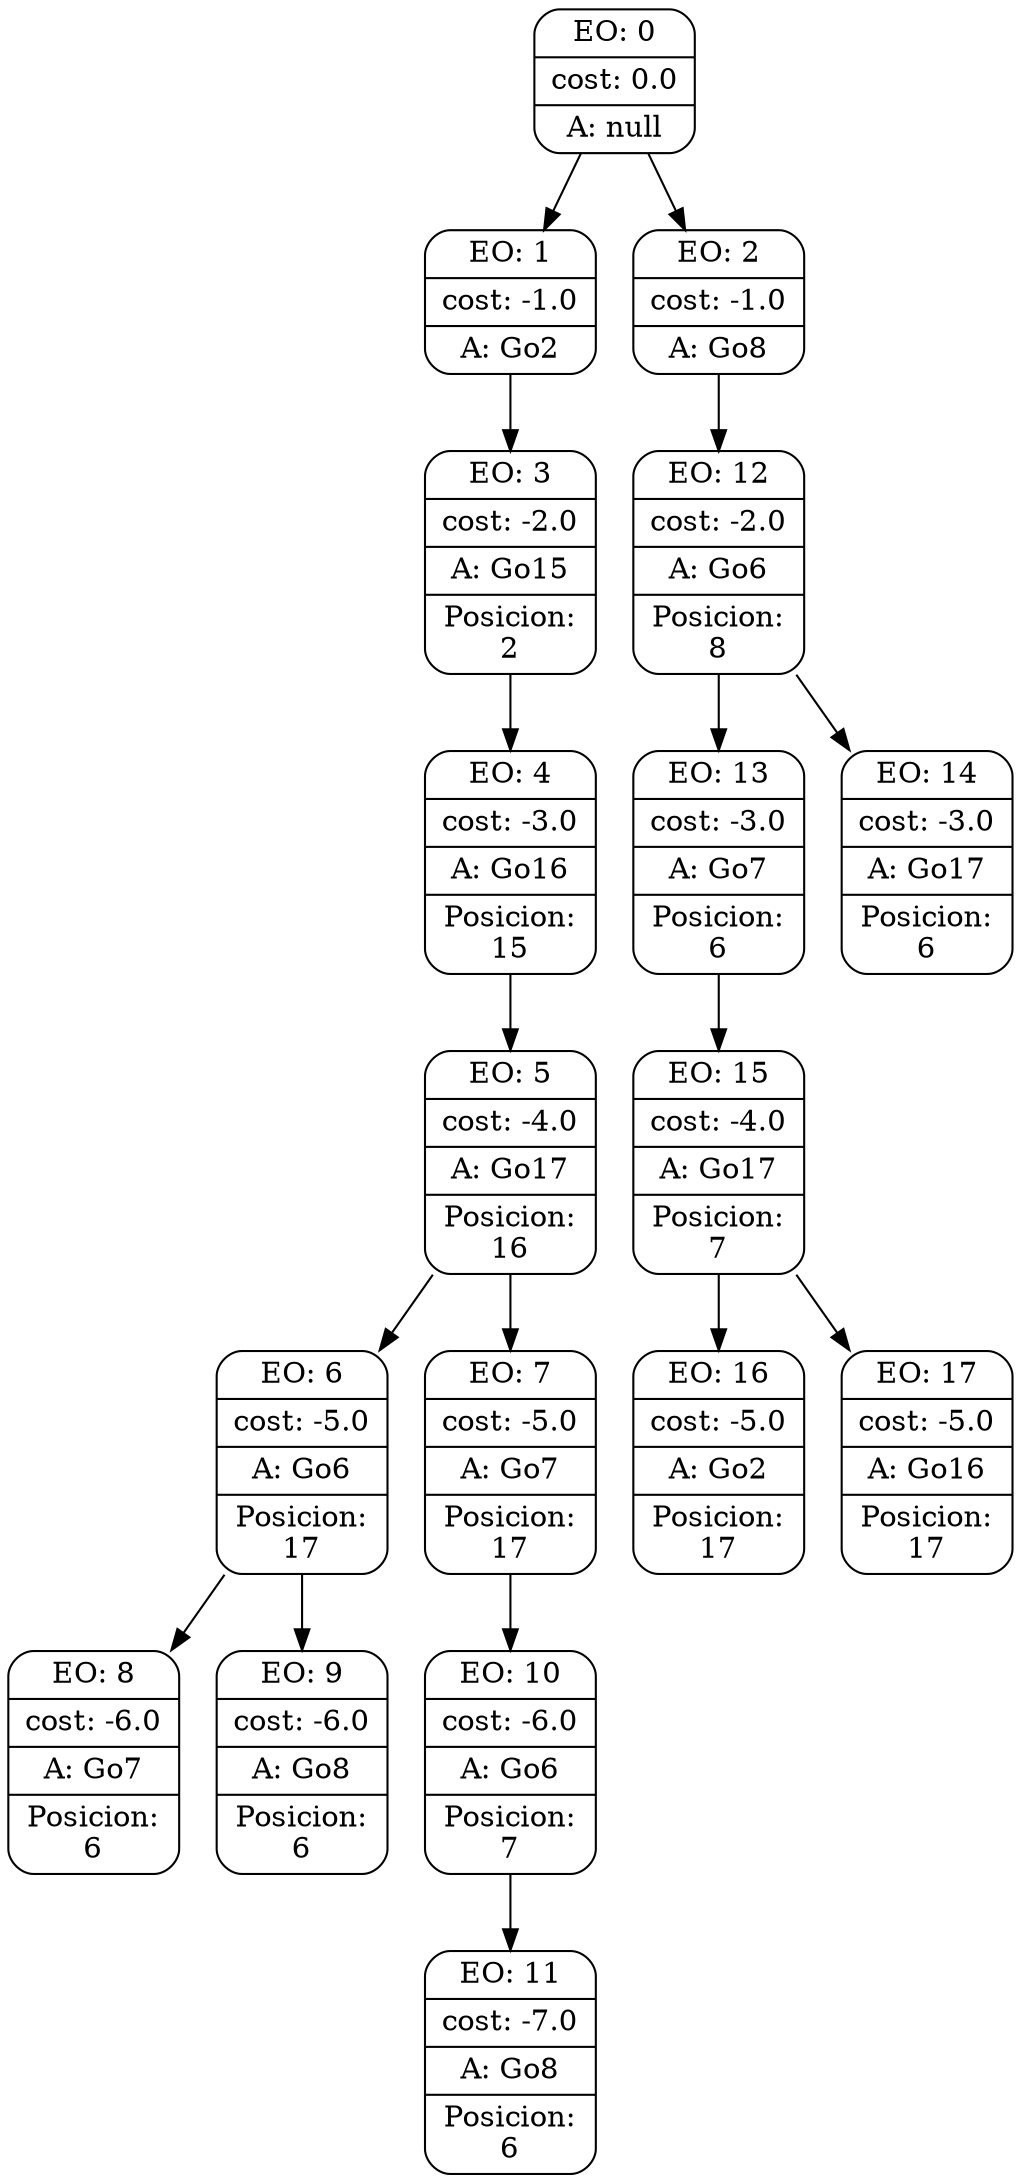digraph g {
node [shape = Mrecord];
nodo0[label="{EO: 0|cost: 0.0|A: null}"]
nodo1[label="{EO: 1|cost: -1.0|A: Go2}"]
nodo3[label="{EO: 3|cost: -2.0|A: Go15|Posicion:\n2}"]
nodo4[label="{EO: 4|cost: -3.0|A: Go16|Posicion:\n15}"]
nodo5[label="{EO: 5|cost: -4.0|A: Go17|Posicion:\n16}"]
nodo6[label="{EO: 6|cost: -5.0|A: Go6|Posicion:\n17}"]
nodo8[label="{EO: 8|cost: -6.0|A: Go7|Posicion:\n6}"]

nodo6 -> nodo8;
nodo9[label="{EO: 9|cost: -6.0|A: Go8|Posicion:\n6}"]

nodo6 -> nodo9;

nodo5 -> nodo6;
nodo7[label="{EO: 7|cost: -5.0|A: Go7|Posicion:\n17}"]
nodo10[label="{EO: 10|cost: -6.0|A: Go6|Posicion:\n7}"]
nodo11[label="{EO: 11|cost: -7.0|A: Go8|Posicion:\n6}"]

nodo10 -> nodo11;

nodo7 -> nodo10;

nodo5 -> nodo7;

nodo4 -> nodo5;

nodo3 -> nodo4;

nodo1 -> nodo3;

nodo0 -> nodo1;
nodo2[label="{EO: 2|cost: -1.0|A: Go8}"]
nodo12[label="{EO: 12|cost: -2.0|A: Go6|Posicion:\n8}"]
nodo13[label="{EO: 13|cost: -3.0|A: Go7|Posicion:\n6}"]
nodo15[label="{EO: 15|cost: -4.0|A: Go17|Posicion:\n7}"]
nodo16[label="{EO: 16|cost: -5.0|A: Go2|Posicion:\n17}"]

nodo15 -> nodo16;
nodo17[label="{EO: 17|cost: -5.0|A: Go16|Posicion:\n17}"]

nodo15 -> nodo17;

nodo13 -> nodo15;

nodo12 -> nodo13;
nodo14[label="{EO: 14|cost: -3.0|A: Go17|Posicion:\n6}"]

nodo12 -> nodo14;

nodo2 -> nodo12;

nodo0 -> nodo2;


}
